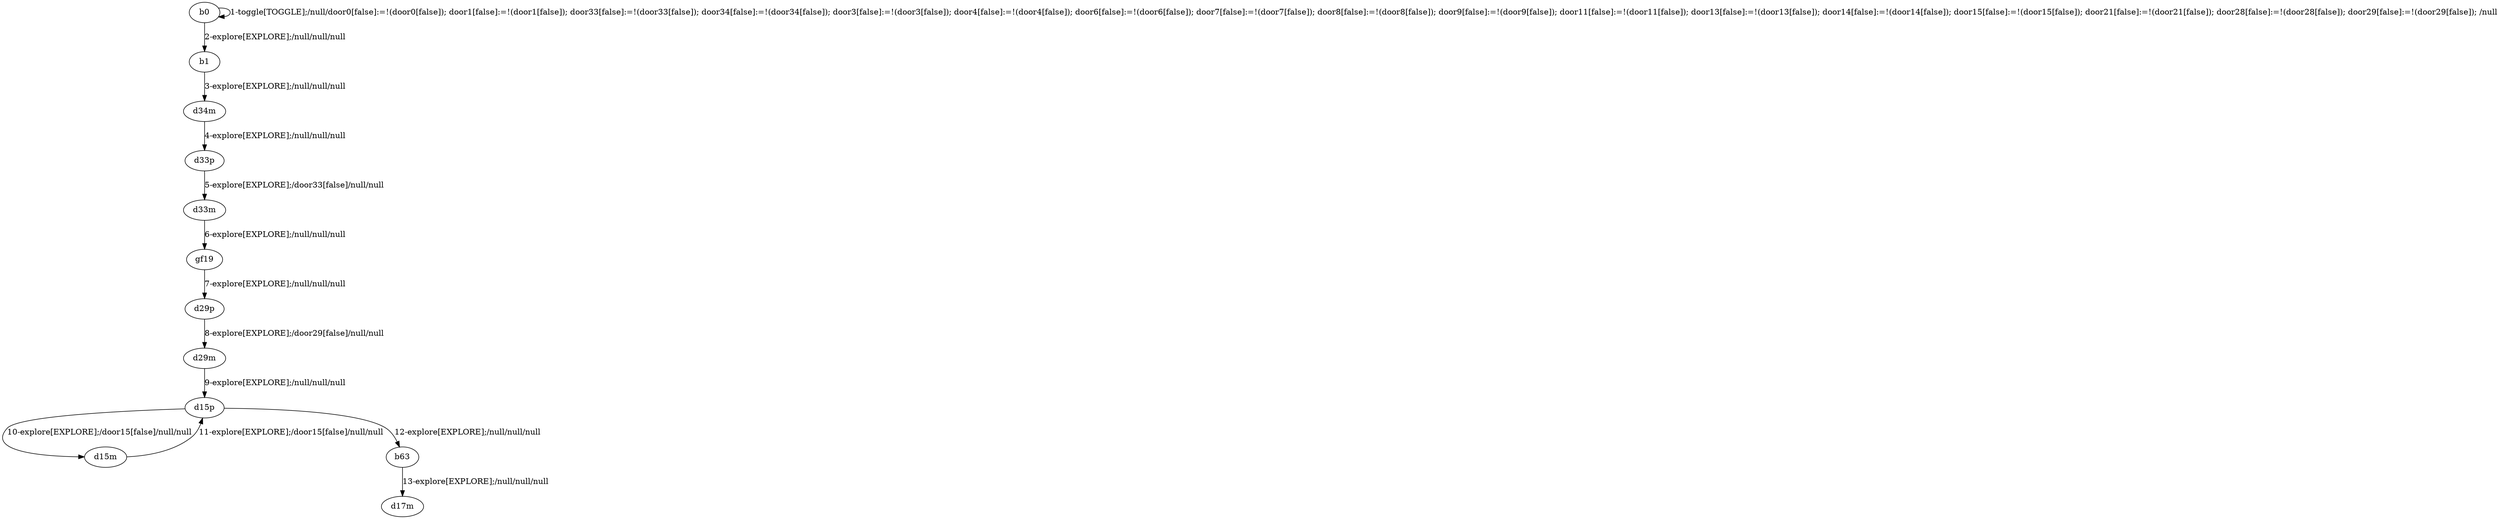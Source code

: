 # Total number of goals covered by this test: 3
# d15m --> d15p
# d15p --> b63
# d15p --> d15m

digraph g {
"b0" -> "b0" [label = "1-toggle[TOGGLE];/null/door0[false]:=!(door0[false]); door1[false]:=!(door1[false]); door33[false]:=!(door33[false]); door34[false]:=!(door34[false]); door3[false]:=!(door3[false]); door4[false]:=!(door4[false]); door6[false]:=!(door6[false]); door7[false]:=!(door7[false]); door8[false]:=!(door8[false]); door9[false]:=!(door9[false]); door11[false]:=!(door11[false]); door13[false]:=!(door13[false]); door14[false]:=!(door14[false]); door15[false]:=!(door15[false]); door21[false]:=!(door21[false]); door28[false]:=!(door28[false]); door29[false]:=!(door29[false]); /null"];
"b0" -> "b1" [label = "2-explore[EXPLORE];/null/null/null"];
"b1" -> "d34m" [label = "3-explore[EXPLORE];/null/null/null"];
"d34m" -> "d33p" [label = "4-explore[EXPLORE];/null/null/null"];
"d33p" -> "d33m" [label = "5-explore[EXPLORE];/door33[false]/null/null"];
"d33m" -> "gf19" [label = "6-explore[EXPLORE];/null/null/null"];
"gf19" -> "d29p" [label = "7-explore[EXPLORE];/null/null/null"];
"d29p" -> "d29m" [label = "8-explore[EXPLORE];/door29[false]/null/null"];
"d29m" -> "d15p" [label = "9-explore[EXPLORE];/null/null/null"];
"d15p" -> "d15m" [label = "10-explore[EXPLORE];/door15[false]/null/null"];
"d15m" -> "d15p" [label = "11-explore[EXPLORE];/door15[false]/null/null"];
"d15p" -> "b63" [label = "12-explore[EXPLORE];/null/null/null"];
"b63" -> "d17m" [label = "13-explore[EXPLORE];/null/null/null"];
}